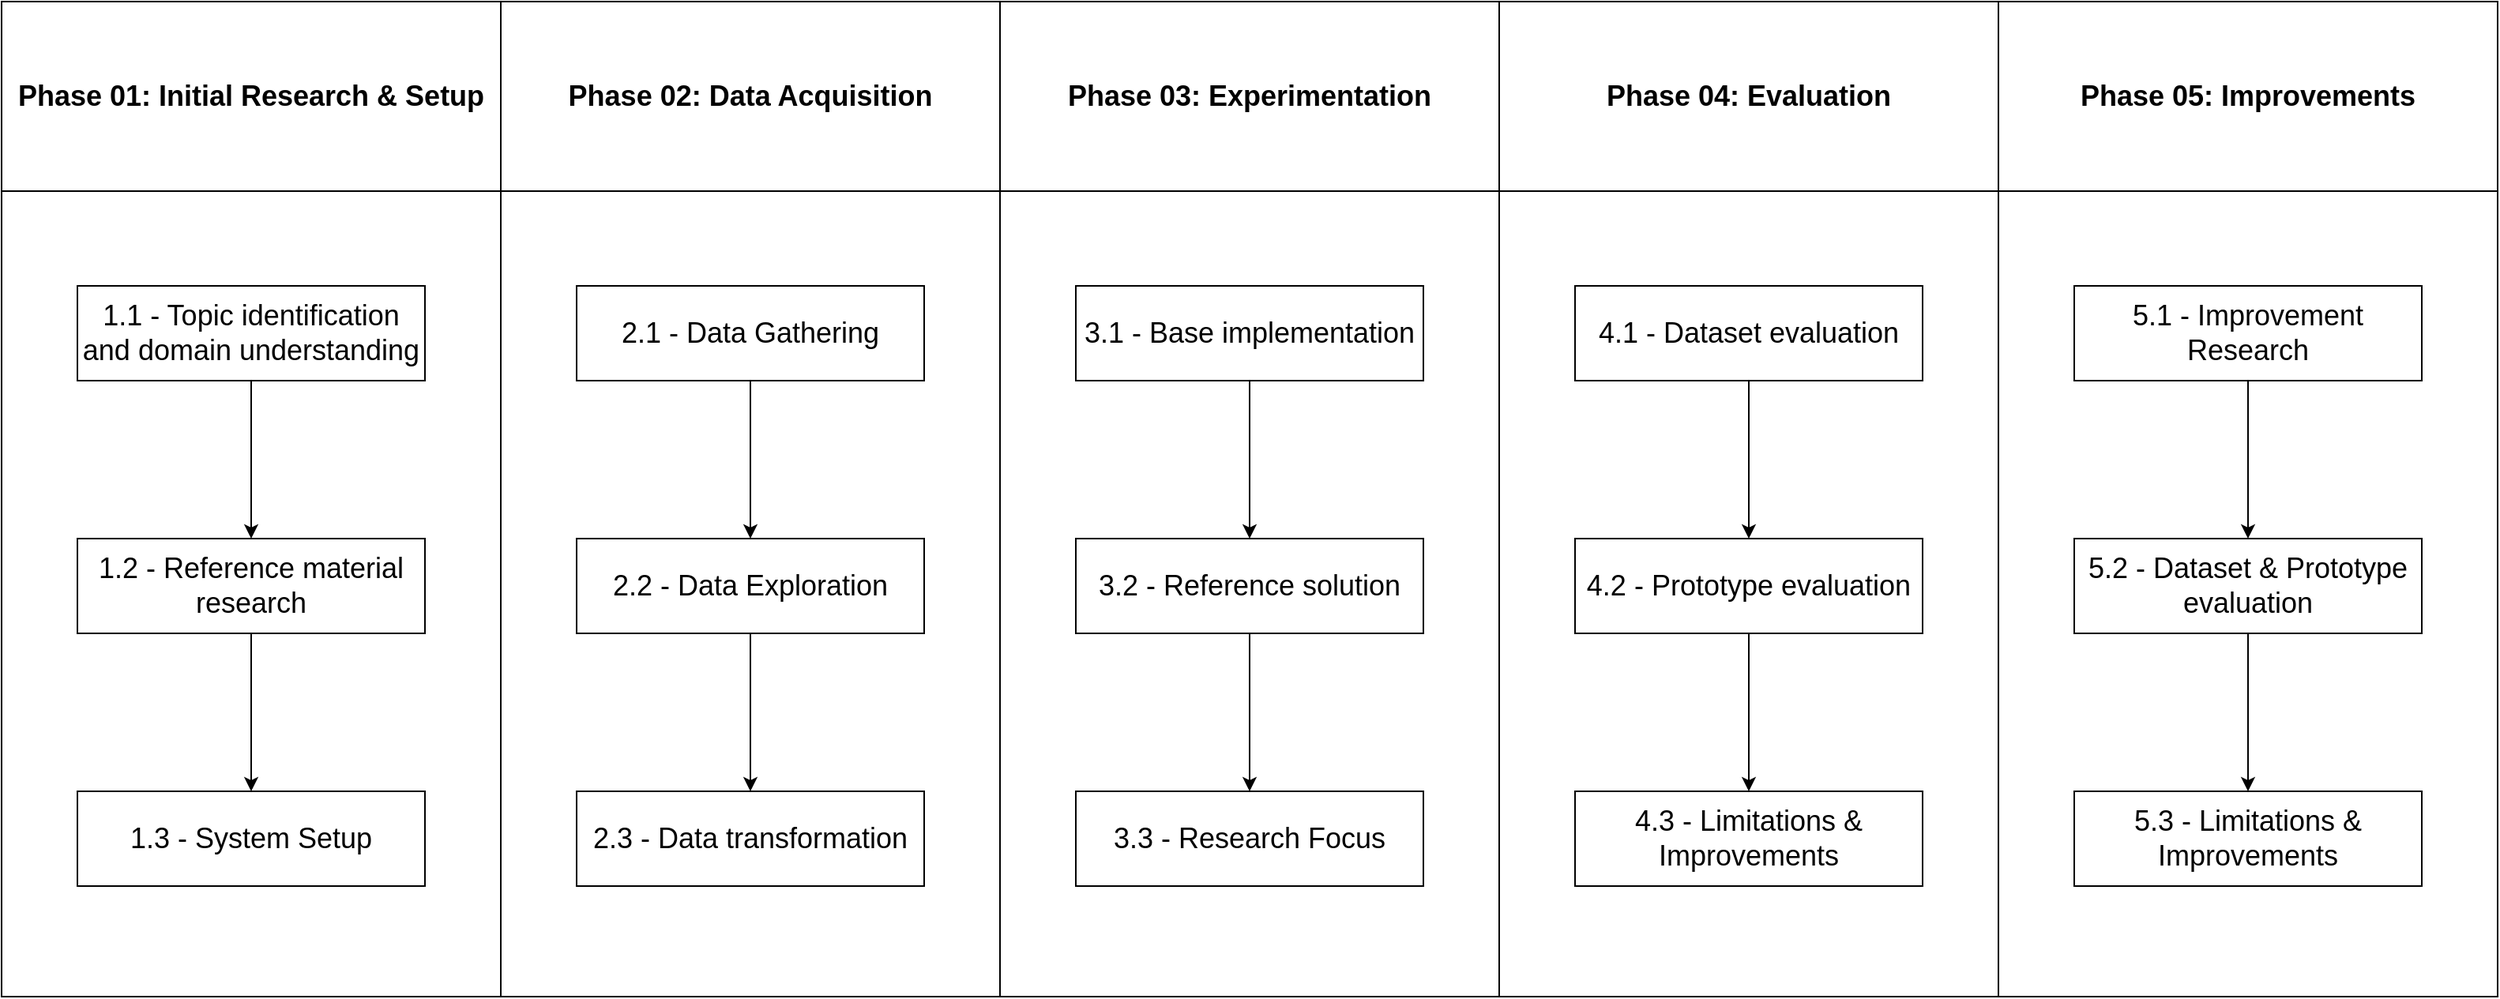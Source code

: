 <mxfile version="20.7.4" type="device"><diagram id="p27mJ-BZQHynU9-ASlTA" name="Page-1"><mxGraphModel dx="2049" dy="1194" grid="1" gridSize="10" guides="1" tooltips="1" connect="1" arrows="1" fold="1" page="1" pageScale="1" pageWidth="1169" pageHeight="827" math="0" shadow="0"><root><mxCell id="0"/><mxCell id="1" parent="0"/><mxCell id="qQEPrQRB49mOs9JBr8xS-1" value="&lt;font style=&quot;font-size: 18px;&quot;&gt;&lt;b&gt;Phase 02: Data Acquisition&lt;/b&gt;&lt;/font&gt;" style="rounded=0;whiteSpace=wrap;html=1;" parent="1" vertex="1"><mxGeometry x="356" y="40" width="316" height="120" as="geometry"/></mxCell><mxCell id="qQEPrQRB49mOs9JBr8xS-2" value="&lt;font style=&quot;font-size: 18px;&quot;&gt;&lt;b&gt;Phase 03: Experimentation&lt;/b&gt;&lt;/font&gt;" style="rounded=0;whiteSpace=wrap;html=1;" parent="1" vertex="1"><mxGeometry x="672" y="40" width="316" height="120" as="geometry"/></mxCell><mxCell id="qQEPrQRB49mOs9JBr8xS-3" value="&lt;font style=&quot;font-size: 18px;&quot;&gt;&lt;b&gt;Phase 04: Evaluation&lt;/b&gt;&lt;/font&gt;" style="rounded=0;whiteSpace=wrap;html=1;" parent="1" vertex="1"><mxGeometry x="988" y="40" width="316" height="120" as="geometry"/></mxCell><mxCell id="qQEPrQRB49mOs9JBr8xS-4" value="" style="rounded=0;whiteSpace=wrap;html=1;fontSize=18;" parent="1" vertex="1"><mxGeometry x="356" y="160" width="316" height="510" as="geometry"/></mxCell><mxCell id="qQEPrQRB49mOs9JBr8xS-8" style="edgeStyle=orthogonalEdgeStyle;rounded=0;orthogonalLoop=1;jettySize=auto;html=1;fontSize=18;" parent="1" source="qQEPrQRB49mOs9JBr8xS-5" target="qQEPrQRB49mOs9JBr8xS-6" edge="1"><mxGeometry relative="1" as="geometry"/></mxCell><mxCell id="qQEPrQRB49mOs9JBr8xS-5" value="2.1 - Data Gathering" style="rounded=0;whiteSpace=wrap;html=1;fontSize=18;" parent="1" vertex="1"><mxGeometry x="404" y="220" width="220" height="60" as="geometry"/></mxCell><mxCell id="qQEPrQRB49mOs9JBr8xS-9" style="edgeStyle=orthogonalEdgeStyle;rounded=0;orthogonalLoop=1;jettySize=auto;html=1;fontSize=18;" parent="1" source="qQEPrQRB49mOs9JBr8xS-6" target="qQEPrQRB49mOs9JBr8xS-7" edge="1"><mxGeometry relative="1" as="geometry"/></mxCell><mxCell id="qQEPrQRB49mOs9JBr8xS-6" value="2.2 - Data Exploration" style="rounded=0;whiteSpace=wrap;html=1;fontSize=18;" parent="1" vertex="1"><mxGeometry x="404" y="380" width="220" height="60" as="geometry"/></mxCell><mxCell id="qQEPrQRB49mOs9JBr8xS-7" value="2.3 - Data transformation" style="rounded=0;whiteSpace=wrap;html=1;fontSize=18;" parent="1" vertex="1"><mxGeometry x="404" y="540" width="220" height="60" as="geometry"/></mxCell><mxCell id="qQEPrQRB49mOs9JBr8xS-10" value="" style="rounded=0;whiteSpace=wrap;html=1;fontSize=18;" parent="1" vertex="1"><mxGeometry x="672" y="160" width="316" height="510" as="geometry"/></mxCell><mxCell id="qQEPrQRB49mOs9JBr8xS-11" value="" style="rounded=0;whiteSpace=wrap;html=1;fontSize=18;" parent="1" vertex="1"><mxGeometry x="988" y="160" width="316" height="510" as="geometry"/></mxCell><mxCell id="qQEPrQRB49mOs9JBr8xS-15" style="edgeStyle=orthogonalEdgeStyle;rounded=0;orthogonalLoop=1;jettySize=auto;html=1;entryX=0.5;entryY=0;entryDx=0;entryDy=0;fontSize=18;" parent="1" source="qQEPrQRB49mOs9JBr8xS-12" target="qQEPrQRB49mOs9JBr8xS-13" edge="1"><mxGeometry relative="1" as="geometry"/></mxCell><mxCell id="qQEPrQRB49mOs9JBr8xS-12" value="3.1 - Base implementation" style="rounded=0;whiteSpace=wrap;html=1;fontSize=18;" parent="1" vertex="1"><mxGeometry x="720" y="220" width="220" height="60" as="geometry"/></mxCell><mxCell id="qQEPrQRB49mOs9JBr8xS-16" style="edgeStyle=orthogonalEdgeStyle;rounded=0;orthogonalLoop=1;jettySize=auto;html=1;entryX=0.5;entryY=0;entryDx=0;entryDy=0;fontSize=18;" parent="1" source="qQEPrQRB49mOs9JBr8xS-13" target="qQEPrQRB49mOs9JBr8xS-14" edge="1"><mxGeometry relative="1" as="geometry"/></mxCell><mxCell id="qQEPrQRB49mOs9JBr8xS-13" value="3.2 - Reference solution" style="rounded=0;whiteSpace=wrap;html=1;fontSize=18;" parent="1" vertex="1"><mxGeometry x="720" y="380" width="220" height="60" as="geometry"/></mxCell><mxCell id="qQEPrQRB49mOs9JBr8xS-14" value="3.3 - Research Focus" style="rounded=0;whiteSpace=wrap;html=1;fontSize=18;" parent="1" vertex="1"><mxGeometry x="720" y="540" width="220" height="60" as="geometry"/></mxCell><mxCell id="qQEPrQRB49mOs9JBr8xS-20" style="edgeStyle=orthogonalEdgeStyle;rounded=0;orthogonalLoop=1;jettySize=auto;html=1;fontSize=18;" parent="1" source="qQEPrQRB49mOs9JBr8xS-17" target="qQEPrQRB49mOs9JBr8xS-18" edge="1"><mxGeometry relative="1" as="geometry"/></mxCell><mxCell id="qQEPrQRB49mOs9JBr8xS-17" value="4.1 - Dataset evaluation" style="rounded=0;whiteSpace=wrap;html=1;fontSize=18;" parent="1" vertex="1"><mxGeometry x="1036" y="220" width="220" height="60" as="geometry"/></mxCell><mxCell id="qQEPrQRB49mOs9JBr8xS-21" style="edgeStyle=orthogonalEdgeStyle;rounded=0;orthogonalLoop=1;jettySize=auto;html=1;entryX=0.5;entryY=0;entryDx=0;entryDy=0;fontSize=18;" parent="1" source="qQEPrQRB49mOs9JBr8xS-18" target="qQEPrQRB49mOs9JBr8xS-19" edge="1"><mxGeometry relative="1" as="geometry"/></mxCell><mxCell id="qQEPrQRB49mOs9JBr8xS-18" value="4.2 - Prototype evaluation" style="rounded=0;whiteSpace=wrap;html=1;fontSize=18;" parent="1" vertex="1"><mxGeometry x="1036" y="380" width="220" height="60" as="geometry"/></mxCell><mxCell id="qQEPrQRB49mOs9JBr8xS-19" value="4.3 - Limitations &amp;amp; Improvements" style="rounded=0;whiteSpace=wrap;html=1;fontSize=18;" parent="1" vertex="1"><mxGeometry x="1036" y="540" width="220" height="60" as="geometry"/></mxCell><mxCell id="Woy9nwVGJpNg3egvoBUW-1" value="&lt;font style=&quot;font-size: 18px;&quot;&gt;&lt;b&gt;Phase 01: Initial Research &amp;amp; Setup&lt;/b&gt;&lt;/font&gt;" style="rounded=0;whiteSpace=wrap;html=1;" vertex="1" parent="1"><mxGeometry x="40" y="40" width="316" height="120" as="geometry"/></mxCell><mxCell id="Woy9nwVGJpNg3egvoBUW-2" value="" style="rounded=0;whiteSpace=wrap;html=1;fontSize=18;" vertex="1" parent="1"><mxGeometry x="40" y="160" width="316" height="510" as="geometry"/></mxCell><mxCell id="Woy9nwVGJpNg3egvoBUW-3" style="edgeStyle=orthogonalEdgeStyle;rounded=0;orthogonalLoop=1;jettySize=auto;html=1;fontSize=18;" edge="1" parent="1" source="Woy9nwVGJpNg3egvoBUW-4" target="Woy9nwVGJpNg3egvoBUW-6"><mxGeometry relative="1" as="geometry"/></mxCell><mxCell id="Woy9nwVGJpNg3egvoBUW-4" value="1.1 - Topic identification and domain understanding" style="rounded=0;whiteSpace=wrap;html=1;fontSize=18;" vertex="1" parent="1"><mxGeometry x="88" y="220" width="220" height="60" as="geometry"/></mxCell><mxCell id="Woy9nwVGJpNg3egvoBUW-5" style="edgeStyle=orthogonalEdgeStyle;rounded=0;orthogonalLoop=1;jettySize=auto;html=1;fontSize=18;" edge="1" parent="1" source="Woy9nwVGJpNg3egvoBUW-6" target="Woy9nwVGJpNg3egvoBUW-7"><mxGeometry relative="1" as="geometry"/></mxCell><mxCell id="Woy9nwVGJpNg3egvoBUW-6" value="1.2 - Reference material research" style="rounded=0;whiteSpace=wrap;html=1;fontSize=18;" vertex="1" parent="1"><mxGeometry x="88" y="380" width="220" height="60" as="geometry"/></mxCell><mxCell id="Woy9nwVGJpNg3egvoBUW-7" value="1.3 - System Setup" style="rounded=0;whiteSpace=wrap;html=1;fontSize=18;" vertex="1" parent="1"><mxGeometry x="88" y="540" width="220" height="60" as="geometry"/></mxCell><mxCell id="Woy9nwVGJpNg3egvoBUW-8" value="&lt;font style=&quot;font-size: 18px;&quot;&gt;&lt;b&gt;Phase 05: Improvements&lt;/b&gt;&lt;/font&gt;" style="rounded=0;whiteSpace=wrap;html=1;" vertex="1" parent="1"><mxGeometry x="1304" y="40" width="316" height="120" as="geometry"/></mxCell><mxCell id="Woy9nwVGJpNg3egvoBUW-9" value="" style="rounded=0;whiteSpace=wrap;html=1;fontSize=18;" vertex="1" parent="1"><mxGeometry x="1304" y="160" width="316" height="510" as="geometry"/></mxCell><mxCell id="Woy9nwVGJpNg3egvoBUW-10" style="edgeStyle=orthogonalEdgeStyle;rounded=0;orthogonalLoop=1;jettySize=auto;html=1;fontSize=18;" edge="1" parent="1" source="Woy9nwVGJpNg3egvoBUW-11" target="Woy9nwVGJpNg3egvoBUW-13"><mxGeometry relative="1" as="geometry"/></mxCell><mxCell id="Woy9nwVGJpNg3egvoBUW-11" value="5.1 - Improvement Research" style="rounded=0;whiteSpace=wrap;html=1;fontSize=18;align=center;" vertex="1" parent="1"><mxGeometry x="1352" y="220" width="220" height="60" as="geometry"/></mxCell><mxCell id="Woy9nwVGJpNg3egvoBUW-12" style="edgeStyle=orthogonalEdgeStyle;rounded=0;orthogonalLoop=1;jettySize=auto;html=1;entryX=0.5;entryY=0;entryDx=0;entryDy=0;fontSize=18;" edge="1" parent="1" source="Woy9nwVGJpNg3egvoBUW-13" target="Woy9nwVGJpNg3egvoBUW-14"><mxGeometry relative="1" as="geometry"/></mxCell><mxCell id="Woy9nwVGJpNg3egvoBUW-13" value="5.2 - Dataset &amp;amp; Prototype evaluation" style="rounded=0;whiteSpace=wrap;html=1;fontSize=18;" vertex="1" parent="1"><mxGeometry x="1352" y="380" width="220" height="60" as="geometry"/></mxCell><mxCell id="Woy9nwVGJpNg3egvoBUW-14" value="5.3 - Limitations &amp;amp; Improvements" style="rounded=0;whiteSpace=wrap;html=1;fontSize=18;" vertex="1" parent="1"><mxGeometry x="1352" y="540" width="220" height="60" as="geometry"/></mxCell></root></mxGraphModel></diagram></mxfile>